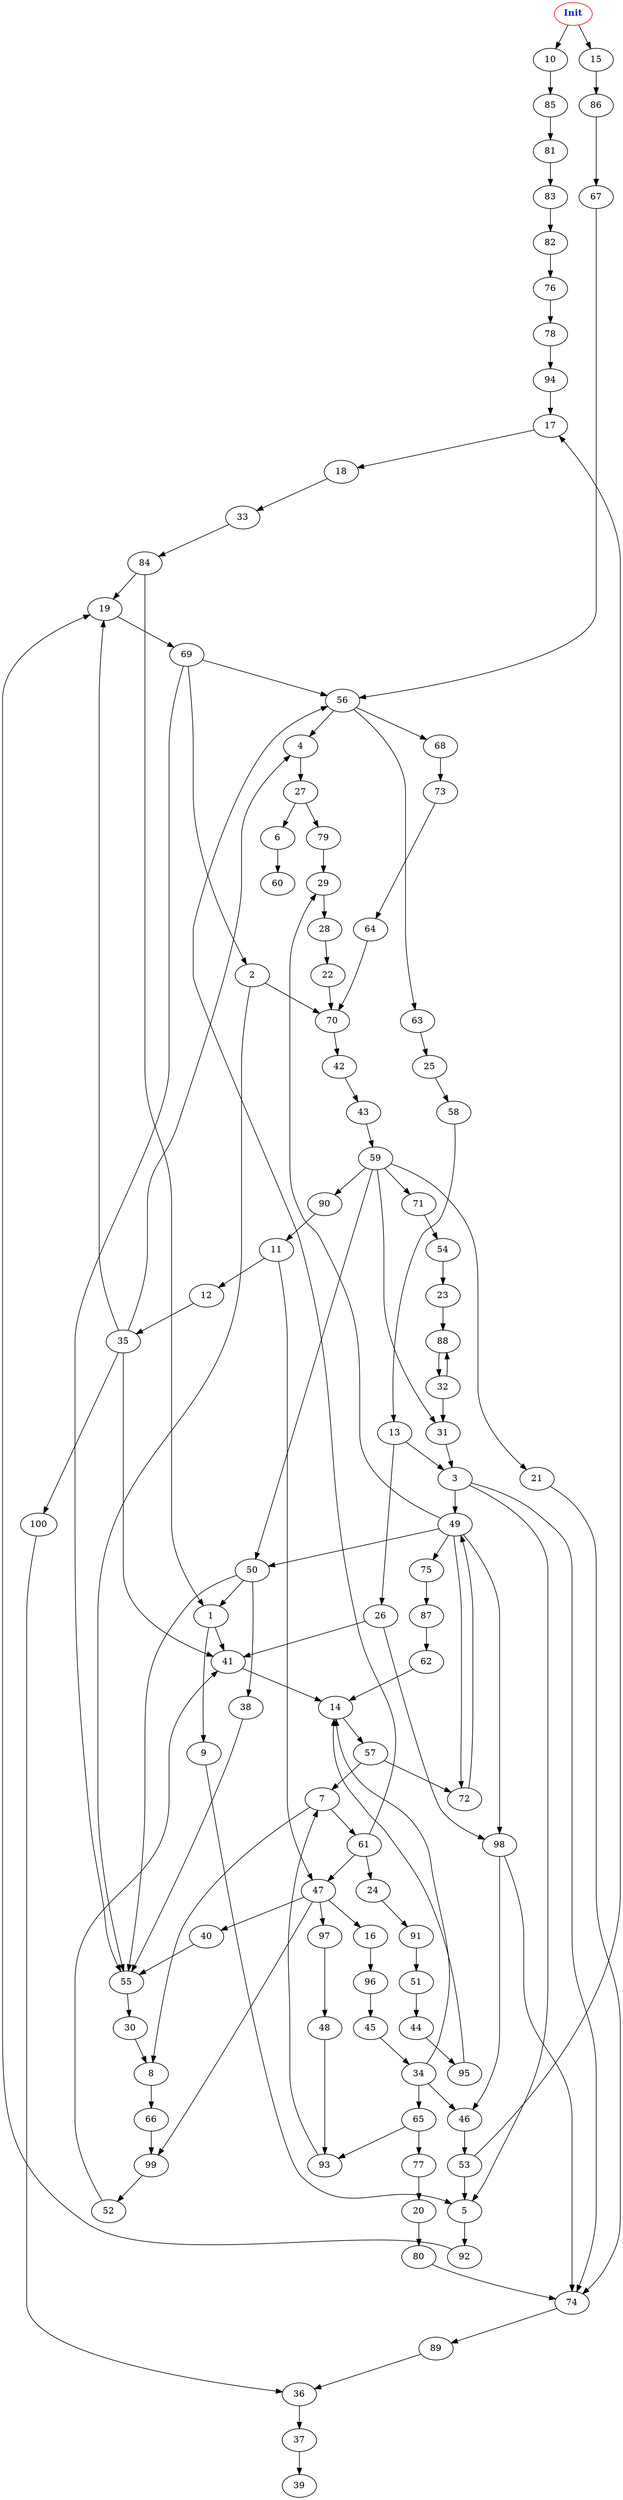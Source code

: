 digraph "Net Graph with 101 nodes" {
edge ["class"="link-class"]
"0" ["color"="red","label"=<<b>Init</b>>,"fontcolor"="#1020d0"]
"5" -> "92" ["weight"="2.0"]
"92" -> "19" ["weight"="2.0"]
"84" -> "1" ["weight"="2.0"]
"84" -> "19" ["weight"="2.0"]
"1" -> "9" ["weight"="2.0"]
"1" -> "41" ["weight"="2.0"]
"9" -> "5" ["weight"="2.0"]
"41" -> "14" ["weight"="2.0"]
"19" -> "69" ["weight"="2.0"]
"69" -> "56" ["weight"="2.0"]
"69" -> "2" ["weight"="2.0"]
"69" -> "55" ["weight"="2.0"]
"56" -> "4" ["weight"="2.0"]
"56" -> "63" ["weight"="2.0"]
"56" -> "68" ["weight"="2.0"]
"4" -> "27" ["weight"="2.0"]
"27" -> "6" ["weight"="2.0"]
"27" -> "79" ["weight"="2.0"]
"63" -> "25" ["weight"="2.0"]
"68" -> "73" ["weight"="2.0"]
"2" -> "70" ["weight"="2.0"]
"2" -> "55" ["weight"="2.0"]
"70" -> "42" ["weight"="2.0"]
"55" -> "30" ["weight"="2.0"]
"30" -> "8" ["weight"="2.0"]
"8" -> "66" ["weight"="2.0"]
"66" -> "99" ["weight"="2.0"]
"0" -> "10" ["weight"="2.0"]
"0" -> "15" ["weight"="2.0"]
"10" -> "85" ["weight"="2.0"]
"15" -> "86" ["weight"="2.0"]
"88" -> "32" ["weight"="2.0"]
"32" -> "88" ["weight"="2.0"]
"32" -> "31" ["weight"="2.0"]
"31" -> "3" ["weight"="2.0"]
"3" -> "74" ["weight"="2.0"]
"3" -> "49" ["weight"="2.0"]
"3" -> "5" ["weight"="2.0"]
"74" -> "89" ["weight"="2.0"]
"49" -> "50" ["weight"="2.0"]
"49" -> "29" ["weight"="2.0"]
"49" -> "98" ["weight"="2.0"]
"49" -> "72" ["weight"="2.0"]
"49" -> "75" ["weight"="2.0"]
"85" -> "81" ["weight"="2.0"]
"42" -> "43" ["weight"="2.0"]
"43" -> "59" ["weight"="2.0"]
"24" -> "91" ["weight"="2.0"]
"91" -> "51" ["weight"="2.0"]
"37" -> "39" ["weight"="2.0"]
"25" -> "58" ["weight"="2.0"]
"58" -> "13" ["weight"="2.0"]
"52" -> "41" ["weight"="2.0"]
"14" -> "57" ["weight"="2.0"]
"57" -> "72" ["weight"="2.0"]
"57" -> "7" ["weight"="2.0"]
"20" -> "80" ["weight"="2.0"]
"80" -> "74" ["weight"="2.0"]
"46" -> "53" ["weight"="2.0"]
"53" -> "17" ["weight"="2.0"]
"53" -> "5" ["weight"="2.0"]
"93" -> "7" ["weight"="2.0"]
"7" -> "8" ["weight"="2.0"]
"7" -> "61" ["weight"="2.0"]
"61" -> "56" ["weight"="2.0"]
"61" -> "24" ["weight"="2.0"]
"61" -> "47" ["weight"="2.0"]
"72" -> "49" ["weight"="2.0"]
"78" -> "94" ["weight"="2.0"]
"94" -> "17" ["weight"="2.0"]
"29" -> "28" ["weight"="2.0"]
"28" -> "22" ["weight"="2.0"]
"22" -> "70" ["weight"="2.0"]
"47" -> "97" ["weight"="2.0"]
"47" -> "99" ["weight"="2.0"]
"47" -> "16" ["weight"="2.0"]
"47" -> "40" ["weight"="2.0"]
"97" -> "48" ["weight"="2.0"]
"99" -> "52" ["weight"="2.0"]
"16" -> "96" ["weight"="2.0"]
"96" -> "45" ["weight"="2.0"]
"40" -> "55" ["weight"="2.0"]
"89" -> "36" ["weight"="2.0"]
"36" -> "37" ["weight"="2.0"]
"6" -> "60" ["weight"="2.0"]
"81" -> "83" ["weight"="2.0"]
"83" -> "82" ["weight"="2.0"]
"21" -> "74" ["weight"="2.0"]
"33" -> "84" ["weight"="2.0"]
"38" -> "55" ["weight"="2.0"]
"65" -> "77" ["weight"="2.0"]
"65" -> "93" ["weight"="2.0"]
"77" -> "20" ["weight"="2.0"]
"48" -> "93" ["weight"="2.0"]
"17" -> "18" ["weight"="2.0"]
"18" -> "33" ["weight"="2.0"]
"45" -> "34" ["weight"="2.0"]
"34" -> "65" ["weight"="2.0"]
"34" -> "14" ["weight"="2.0"]
"34" -> "46" ["weight"="2.0"]
"13" -> "3" ["weight"="2.0"]
"13" -> "26" ["weight"="2.0"]
"26" -> "41" ["weight"="2.0"]
"26" -> "98" ["weight"="2.0"]
"73" -> "64" ["weight"="2.0"]
"64" -> "70" ["weight"="2.0"]
"44" -> "95" ["weight"="2.0"]
"95" -> "14" ["weight"="2.0"]
"59" -> "21" ["weight"="2.0"]
"59" -> "50" ["weight"="2.0"]
"59" -> "31" ["weight"="2.0"]
"59" -> "90" ["weight"="2.0"]
"59" -> "71" ["weight"="2.0"]
"50" -> "38" ["weight"="2.0"]
"50" -> "1" ["weight"="2.0"]
"50" -> "55" ["weight"="2.0"]
"90" -> "11" ["weight"="2.0"]
"71" -> "54" ["weight"="2.0"]
"79" -> "29" ["weight"="2.0"]
"54" -> "23" ["weight"="2.0"]
"23" -> "88" ["weight"="2.0"]
"12" -> "35" ["weight"="2.0"]
"35" -> "4" ["weight"="2.0"]
"35" -> "100" ["weight"="2.0"]
"35" -> "41" ["weight"="2.0"]
"35" -> "19" ["weight"="2.0"]
"98" -> "74" ["weight"="2.0"]
"98" -> "46" ["weight"="2.0"]
"75" -> "87" ["weight"="2.0"]
"86" -> "67" ["weight"="2.0"]
"67" -> "56" ["weight"="2.0"]
"76" -> "78" ["weight"="2.0"]
"51" -> "44" ["weight"="2.0"]
"100" -> "36" ["weight"="2.0"]
"11" -> "12" ["weight"="2.0"]
"11" -> "47" ["weight"="2.0"]
"87" -> "62" ["weight"="2.0"]
"62" -> "14" ["weight"="2.0"]
"82" -> "76" ["weight"="2.0"]
}